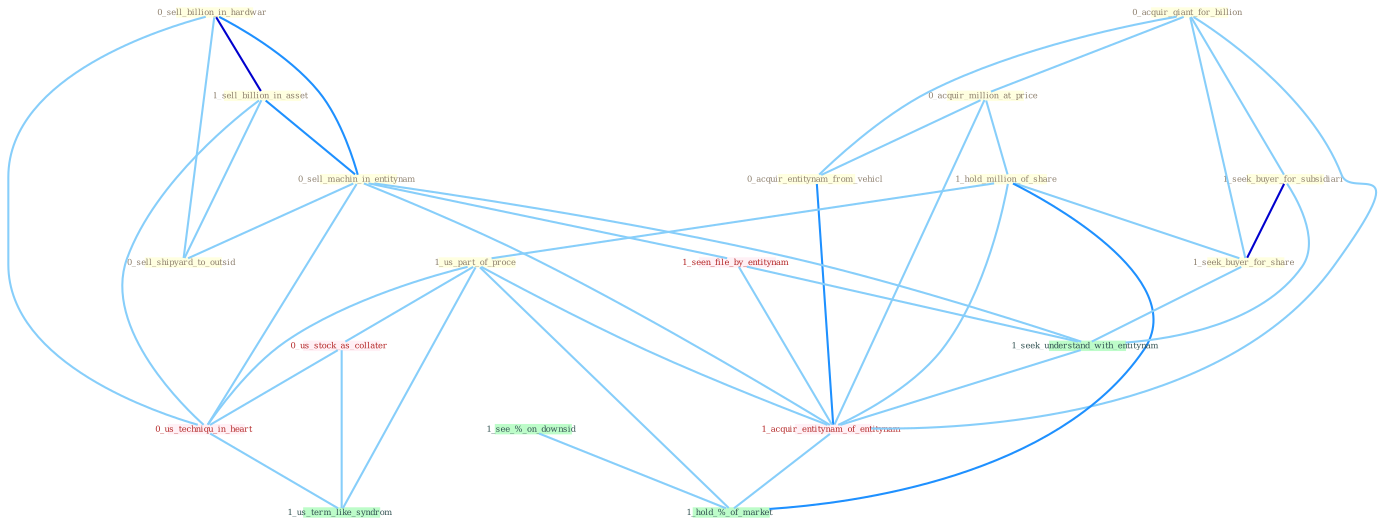 Graph G{ 
    node
    [shape=polygon,style=filled,width=.5,height=.06,color="#BDFCC9",fixedsize=true,fontsize=4,
    fontcolor="#2f4f4f"];
    {node
    [color="#ffffe0", fontcolor="#8b7d6b"] "0_acquir_giant_for_billion " "0_acquir_million_at_price " "0_acquir_entitynam_from_vehicl " "0_sell_billion_in_hardwar " "1_hold_million_of_share " "1_seek_buyer_for_subsidiari " "1_sell_billion_in_asset " "0_sell_machin_in_entitynam " "1_us_part_of_proce " "0_sell_shipyard_to_outsid " "1_seek_buyer_for_share "}
{node [color="#fff0f5", fontcolor="#b22222"] "1_seen_file_by_entitynam " "0_us_stock_as_collater " "1_acquir_entitynam_of_entitynam " "0_us_techniqu_in_heart "}
edge [color="#B0E2FF"];

	"0_acquir_giant_for_billion " -- "0_acquir_million_at_price " [w="1", color="#87cefa" ];
	"0_acquir_giant_for_billion " -- "0_acquir_entitynam_from_vehicl " [w="1", color="#87cefa" ];
	"0_acquir_giant_for_billion " -- "1_seek_buyer_for_subsidiari " [w="1", color="#87cefa" ];
	"0_acquir_giant_for_billion " -- "1_seek_buyer_for_share " [w="1", color="#87cefa" ];
	"0_acquir_giant_for_billion " -- "1_acquir_entitynam_of_entitynam " [w="1", color="#87cefa" ];
	"0_acquir_million_at_price " -- "0_acquir_entitynam_from_vehicl " [w="1", color="#87cefa" ];
	"0_acquir_million_at_price " -- "1_hold_million_of_share " [w="1", color="#87cefa" ];
	"0_acquir_million_at_price " -- "1_acquir_entitynam_of_entitynam " [w="1", color="#87cefa" ];
	"0_acquir_entitynam_from_vehicl " -- "1_acquir_entitynam_of_entitynam " [w="2", color="#1e90ff" , len=0.8];
	"0_sell_billion_in_hardwar " -- "1_sell_billion_in_asset " [w="3", color="#0000cd" , len=0.6];
	"0_sell_billion_in_hardwar " -- "0_sell_machin_in_entitynam " [w="2", color="#1e90ff" , len=0.8];
	"0_sell_billion_in_hardwar " -- "0_sell_shipyard_to_outsid " [w="1", color="#87cefa" ];
	"0_sell_billion_in_hardwar " -- "0_us_techniqu_in_heart " [w="1", color="#87cefa" ];
	"1_hold_million_of_share " -- "1_us_part_of_proce " [w="1", color="#87cefa" ];
	"1_hold_million_of_share " -- "1_seek_buyer_for_share " [w="1", color="#87cefa" ];
	"1_hold_million_of_share " -- "1_acquir_entitynam_of_entitynam " [w="1", color="#87cefa" ];
	"1_hold_million_of_share " -- "1_hold_%_of_market " [w="2", color="#1e90ff" , len=0.8];
	"1_seek_buyer_for_subsidiari " -- "1_seek_buyer_for_share " [w="3", color="#0000cd" , len=0.6];
	"1_seek_buyer_for_subsidiari " -- "1_seek_understand_with_entitynam " [w="1", color="#87cefa" ];
	"1_sell_billion_in_asset " -- "0_sell_machin_in_entitynam " [w="2", color="#1e90ff" , len=0.8];
	"1_sell_billion_in_asset " -- "0_sell_shipyard_to_outsid " [w="1", color="#87cefa" ];
	"1_sell_billion_in_asset " -- "0_us_techniqu_in_heart " [w="1", color="#87cefa" ];
	"0_sell_machin_in_entitynam " -- "0_sell_shipyard_to_outsid " [w="1", color="#87cefa" ];
	"0_sell_machin_in_entitynam " -- "1_seen_file_by_entitynam " [w="1", color="#87cefa" ];
	"0_sell_machin_in_entitynam " -- "1_seek_understand_with_entitynam " [w="1", color="#87cefa" ];
	"0_sell_machin_in_entitynam " -- "1_acquir_entitynam_of_entitynam " [w="1", color="#87cefa" ];
	"0_sell_machin_in_entitynam " -- "0_us_techniqu_in_heart " [w="1", color="#87cefa" ];
	"1_us_part_of_proce " -- "0_us_stock_as_collater " [w="1", color="#87cefa" ];
	"1_us_part_of_proce " -- "1_acquir_entitynam_of_entitynam " [w="1", color="#87cefa" ];
	"1_us_part_of_proce " -- "0_us_techniqu_in_heart " [w="1", color="#87cefa" ];
	"1_us_part_of_proce " -- "1_us_term_like_syndrom " [w="1", color="#87cefa" ];
	"1_us_part_of_proce " -- "1_hold_%_of_market " [w="1", color="#87cefa" ];
	"1_seek_buyer_for_share " -- "1_seek_understand_with_entitynam " [w="1", color="#87cefa" ];
	"1_seen_file_by_entitynam " -- "1_seek_understand_with_entitynam " [w="1", color="#87cefa" ];
	"1_seen_file_by_entitynam " -- "1_acquir_entitynam_of_entitynam " [w="1", color="#87cefa" ];
	"0_us_stock_as_collater " -- "0_us_techniqu_in_heart " [w="1", color="#87cefa" ];
	"0_us_stock_as_collater " -- "1_us_term_like_syndrom " [w="1", color="#87cefa" ];
	"1_seek_understand_with_entitynam " -- "1_acquir_entitynam_of_entitynam " [w="1", color="#87cefa" ];
	"1_acquir_entitynam_of_entitynam " -- "1_hold_%_of_market " [w="1", color="#87cefa" ];
	"0_us_techniqu_in_heart " -- "1_us_term_like_syndrom " [w="1", color="#87cefa" ];
	"1_see_%_on_downsid " -- "1_hold_%_of_market " [w="1", color="#87cefa" ];
}